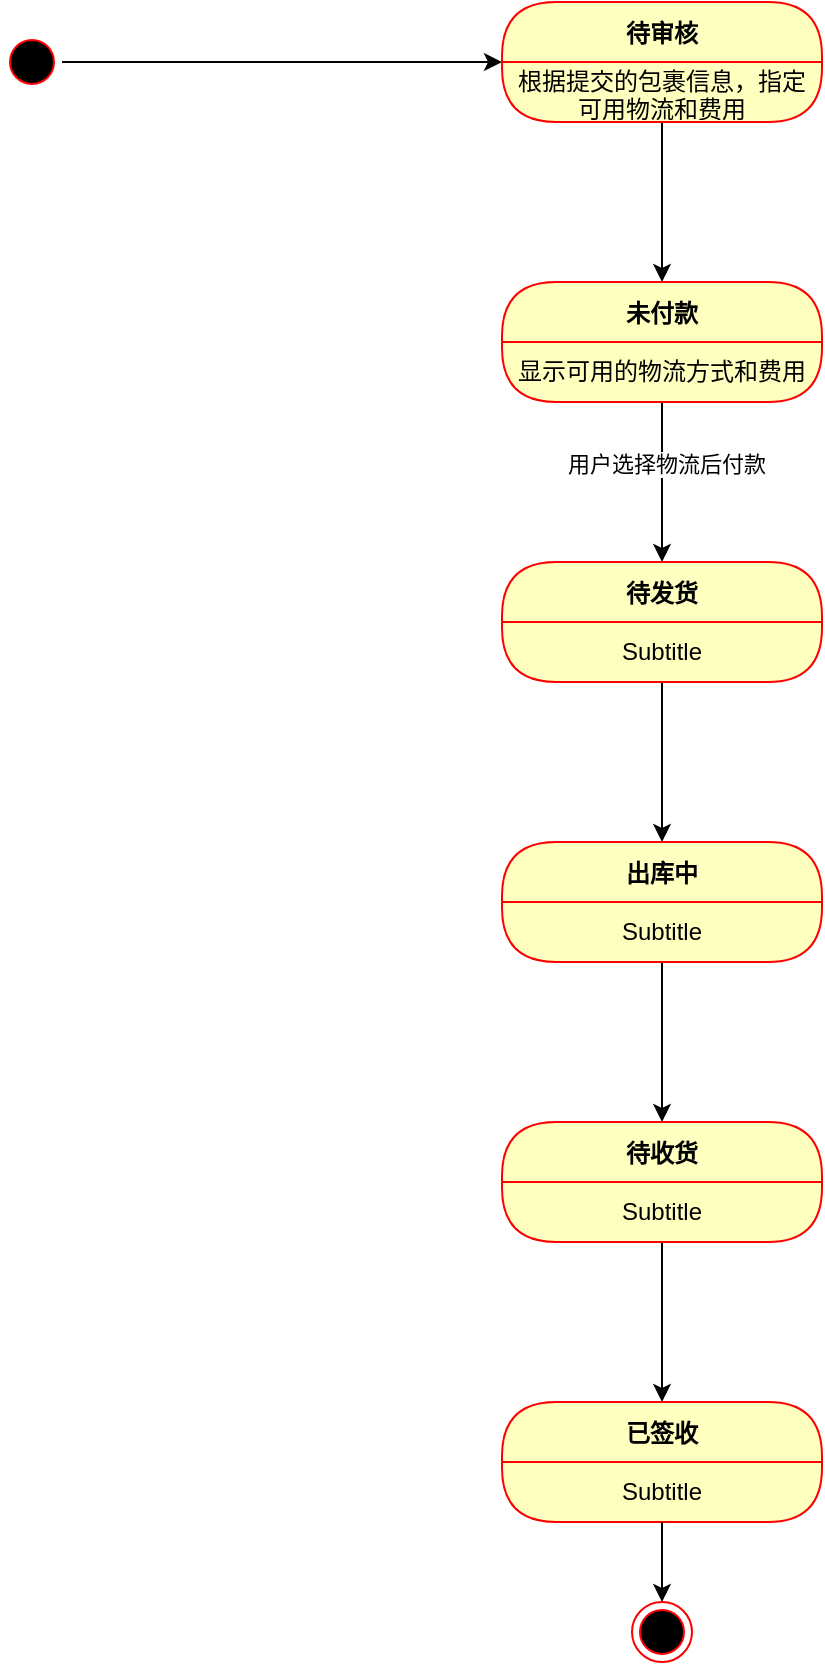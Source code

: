 <mxfile version="21.7.4" type="github">
  <diagram name="Page-1" id="58cdce13-f638-feb5-8d6f-7d28b1aa9fa0">
    <mxGraphModel dx="1434" dy="790" grid="1" gridSize="10" guides="1" tooltips="1" connect="1" arrows="1" fold="1" page="1" pageScale="1" pageWidth="1100" pageHeight="850" background="none" math="0" shadow="0">
      <root>
        <mxCell id="0" />
        <mxCell id="1" parent="0" />
        <mxCell id="nfWQo3VLu1qtxM0jTSUi-68" style="rounded=0;orthogonalLoop=1;jettySize=auto;html=1;exitX=1;exitY=0.5;exitDx=0;exitDy=0;entryX=0;entryY=0;entryDx=0;entryDy=0;" parent="1" source="nfWQo3VLu1qtxM0jTSUi-16" edge="1">
          <mxGeometry relative="1" as="geometry">
            <mxPoint x="390" y="190" as="targetPoint" />
          </mxGeometry>
        </mxCell>
        <mxCell id="nfWQo3VLu1qtxM0jTSUi-16" value="" style="ellipse;html=1;shape=startState;fillColor=#000000;strokeColor=#ff0000;" parent="1" vertex="1">
          <mxGeometry x="140" y="175" width="30" height="30" as="geometry" />
        </mxCell>
        <mxCell id="nfWQo3VLu1qtxM0jTSUi-42" value="" style="edgeStyle=orthogonalEdgeStyle;rounded=0;orthogonalLoop=1;jettySize=auto;html=1;" parent="1" source="nfWQo3VLu1qtxM0jTSUi-32" target="nfWQo3VLu1qtxM0jTSUi-39" edge="1">
          <mxGeometry relative="1" as="geometry" />
        </mxCell>
        <mxCell id="nfWQo3VLu1qtxM0jTSUi-32" value="待审核" style="swimlane;fontStyle=1;align=center;verticalAlign=middle;childLayout=stackLayout;horizontal=1;startSize=30;horizontalStack=0;resizeParent=0;resizeLast=1;container=0;fontColor=#000000;collapsible=0;rounded=1;arcSize=30;strokeColor=#ff0000;fillColor=#ffffc0;swimlaneFillColor=#ffffc0;dropTarget=0;" parent="1" vertex="1">
          <mxGeometry x="390" y="160" width="160" height="60" as="geometry" />
        </mxCell>
        <mxCell id="nfWQo3VLu1qtxM0jTSUi-35" value="根据提交的包裹信息，指定可用物流和费用" style="text;html=1;strokeColor=none;fillColor=none;align=center;verticalAlign=middle;spacingLeft=4;spacingRight=4;whiteSpace=wrap;overflow=hidden;rotatable=0;fontColor=#000000;" parent="nfWQo3VLu1qtxM0jTSUi-32" vertex="1">
          <mxGeometry y="30" width="160" height="30" as="geometry" />
        </mxCell>
        <mxCell id="nfWQo3VLu1qtxM0jTSUi-46" value="" style="edgeStyle=orthogonalEdgeStyle;rounded=0;orthogonalLoop=1;jettySize=auto;html=1;" parent="1" source="nfWQo3VLu1qtxM0jTSUi-39" target="nfWQo3VLu1qtxM0jTSUi-43" edge="1">
          <mxGeometry relative="1" as="geometry" />
        </mxCell>
        <mxCell id="6W_15bbC8wswJoI5Mc9y-1" value="用户选择物流后付款" style="edgeLabel;html=1;align=center;verticalAlign=middle;resizable=0;points=[];" vertex="1" connectable="0" parent="nfWQo3VLu1qtxM0jTSUi-46">
          <mxGeometry x="-0.225" y="2" relative="1" as="geometry">
            <mxPoint as="offset" />
          </mxGeometry>
        </mxCell>
        <mxCell id="nfWQo3VLu1qtxM0jTSUi-39" value="未付款" style="swimlane;fontStyle=1;align=center;verticalAlign=middle;childLayout=stackLayout;horizontal=1;startSize=30;horizontalStack=0;resizeParent=0;resizeLast=1;container=0;fontColor=#000000;collapsible=0;rounded=1;arcSize=30;strokeColor=#ff0000;fillColor=#ffffc0;swimlaneFillColor=#ffffc0;dropTarget=0;" parent="1" vertex="1">
          <mxGeometry x="390" y="300" width="160" height="60" as="geometry" />
        </mxCell>
        <mxCell id="nfWQo3VLu1qtxM0jTSUi-40" value="显示可用的物流方式和费用" style="text;html=1;strokeColor=none;fillColor=none;align=center;verticalAlign=middle;spacingLeft=4;spacingRight=4;whiteSpace=wrap;overflow=hidden;rotatable=0;fontColor=#000000;" parent="nfWQo3VLu1qtxM0jTSUi-39" vertex="1">
          <mxGeometry y="30" width="160" height="30" as="geometry" />
        </mxCell>
        <mxCell id="nfWQo3VLu1qtxM0jTSUi-41" value="Subtitle" style="text;html=1;strokeColor=none;fillColor=none;align=center;verticalAlign=middle;spacingLeft=4;spacingRight=4;whiteSpace=wrap;overflow=hidden;rotatable=0;fontColor=#000000;" parent="nfWQo3VLu1qtxM0jTSUi-39" vertex="1">
          <mxGeometry y="60" width="160" as="geometry" />
        </mxCell>
        <mxCell id="nfWQo3VLu1qtxM0jTSUi-50" value="" style="edgeStyle=orthogonalEdgeStyle;rounded=0;orthogonalLoop=1;jettySize=auto;html=1;" parent="1" source="nfWQo3VLu1qtxM0jTSUi-43" target="nfWQo3VLu1qtxM0jTSUi-47" edge="1">
          <mxGeometry relative="1" as="geometry" />
        </mxCell>
        <mxCell id="nfWQo3VLu1qtxM0jTSUi-43" value="待发货" style="swimlane;fontStyle=1;align=center;verticalAlign=middle;childLayout=stackLayout;horizontal=1;startSize=30;horizontalStack=0;resizeParent=0;resizeLast=1;container=0;fontColor=#000000;collapsible=0;rounded=1;arcSize=30;strokeColor=#ff0000;fillColor=#ffffc0;swimlaneFillColor=#ffffc0;dropTarget=0;" parent="1" vertex="1">
          <mxGeometry x="390" y="440" width="160" height="60" as="geometry" />
        </mxCell>
        <mxCell id="nfWQo3VLu1qtxM0jTSUi-44" value="Subtitle" style="text;html=1;strokeColor=none;fillColor=none;align=center;verticalAlign=middle;spacingLeft=4;spacingRight=4;whiteSpace=wrap;overflow=hidden;rotatable=0;fontColor=#000000;" parent="nfWQo3VLu1qtxM0jTSUi-43" vertex="1">
          <mxGeometry y="30" width="160" height="30" as="geometry" />
        </mxCell>
        <mxCell id="nfWQo3VLu1qtxM0jTSUi-45" value="Subtitle" style="text;html=1;strokeColor=none;fillColor=none;align=center;verticalAlign=middle;spacingLeft=4;spacingRight=4;whiteSpace=wrap;overflow=hidden;rotatable=0;fontColor=#000000;" parent="nfWQo3VLu1qtxM0jTSUi-43" vertex="1">
          <mxGeometry y="60" width="160" as="geometry" />
        </mxCell>
        <mxCell id="nfWQo3VLu1qtxM0jTSUi-54" value="" style="edgeStyle=orthogonalEdgeStyle;rounded=0;orthogonalLoop=1;jettySize=auto;html=1;" parent="1" source="nfWQo3VLu1qtxM0jTSUi-47" target="nfWQo3VLu1qtxM0jTSUi-51" edge="1">
          <mxGeometry relative="1" as="geometry" />
        </mxCell>
        <mxCell id="nfWQo3VLu1qtxM0jTSUi-47" value="出库中" style="swimlane;fontStyle=1;align=center;verticalAlign=middle;childLayout=stackLayout;horizontal=1;startSize=30;horizontalStack=0;resizeParent=0;resizeLast=1;container=0;fontColor=#000000;collapsible=0;rounded=1;arcSize=30;strokeColor=#ff0000;fillColor=#ffffc0;swimlaneFillColor=#ffffc0;dropTarget=0;" parent="1" vertex="1">
          <mxGeometry x="390" y="580" width="160" height="60" as="geometry" />
        </mxCell>
        <mxCell id="nfWQo3VLu1qtxM0jTSUi-48" value="Subtitle" style="text;html=1;strokeColor=none;fillColor=none;align=center;verticalAlign=middle;spacingLeft=4;spacingRight=4;whiteSpace=wrap;overflow=hidden;rotatable=0;fontColor=#000000;" parent="nfWQo3VLu1qtxM0jTSUi-47" vertex="1">
          <mxGeometry y="30" width="160" height="30" as="geometry" />
        </mxCell>
        <mxCell id="nfWQo3VLu1qtxM0jTSUi-49" value="Subtitle" style="text;html=1;strokeColor=none;fillColor=none;align=center;verticalAlign=middle;spacingLeft=4;spacingRight=4;whiteSpace=wrap;overflow=hidden;rotatable=0;fontColor=#000000;" parent="nfWQo3VLu1qtxM0jTSUi-47" vertex="1">
          <mxGeometry y="60" width="160" as="geometry" />
        </mxCell>
        <mxCell id="nfWQo3VLu1qtxM0jTSUi-65" value="" style="edgeStyle=orthogonalEdgeStyle;rounded=0;orthogonalLoop=1;jettySize=auto;html=1;" parent="1" source="nfWQo3VLu1qtxM0jTSUi-51" target="nfWQo3VLu1qtxM0jTSUi-62" edge="1">
          <mxGeometry relative="1" as="geometry" />
        </mxCell>
        <mxCell id="nfWQo3VLu1qtxM0jTSUi-51" value="待收货" style="swimlane;fontStyle=1;align=center;verticalAlign=middle;childLayout=stackLayout;horizontal=1;startSize=30;horizontalStack=0;resizeParent=0;resizeLast=1;container=0;fontColor=#000000;collapsible=0;rounded=1;arcSize=30;strokeColor=#ff0000;fillColor=#ffffc0;swimlaneFillColor=#ffffc0;dropTarget=0;" parent="1" vertex="1">
          <mxGeometry x="390" y="720" width="160" height="60" as="geometry" />
        </mxCell>
        <mxCell id="nfWQo3VLu1qtxM0jTSUi-52" value="Subtitle" style="text;html=1;strokeColor=none;fillColor=none;align=center;verticalAlign=middle;spacingLeft=4;spacingRight=4;whiteSpace=wrap;overflow=hidden;rotatable=0;fontColor=#000000;" parent="nfWQo3VLu1qtxM0jTSUi-51" vertex="1">
          <mxGeometry y="30" width="160" height="30" as="geometry" />
        </mxCell>
        <mxCell id="nfWQo3VLu1qtxM0jTSUi-53" value="Subtitle" style="text;html=1;strokeColor=none;fillColor=none;align=center;verticalAlign=middle;spacingLeft=4;spacingRight=4;whiteSpace=wrap;overflow=hidden;rotatable=0;fontColor=#000000;" parent="nfWQo3VLu1qtxM0jTSUi-51" vertex="1">
          <mxGeometry y="60" width="160" as="geometry" />
        </mxCell>
        <mxCell id="nfWQo3VLu1qtxM0jTSUi-62" value="已签收" style="swimlane;fontStyle=1;align=center;verticalAlign=middle;childLayout=stackLayout;horizontal=1;startSize=30;horizontalStack=0;resizeParent=0;resizeLast=1;container=0;fontColor=#000000;collapsible=0;rounded=1;arcSize=30;strokeColor=#ff0000;fillColor=#ffffc0;swimlaneFillColor=#ffffc0;dropTarget=0;" parent="1" vertex="1">
          <mxGeometry x="390" y="860" width="160" height="60" as="geometry" />
        </mxCell>
        <mxCell id="nfWQo3VLu1qtxM0jTSUi-63" value="Subtitle" style="text;html=1;strokeColor=none;fillColor=none;align=center;verticalAlign=middle;spacingLeft=4;spacingRight=4;whiteSpace=wrap;overflow=hidden;rotatable=0;fontColor=#000000;" parent="nfWQo3VLu1qtxM0jTSUi-62" vertex="1">
          <mxGeometry y="30" width="160" height="30" as="geometry" />
        </mxCell>
        <mxCell id="nfWQo3VLu1qtxM0jTSUi-64" value="Subtitle" style="text;html=1;strokeColor=none;fillColor=none;align=center;verticalAlign=middle;spacingLeft=4;spacingRight=4;whiteSpace=wrap;overflow=hidden;rotatable=0;fontColor=#000000;" parent="nfWQo3VLu1qtxM0jTSUi-62" vertex="1">
          <mxGeometry y="60" width="160" as="geometry" />
        </mxCell>
        <mxCell id="nfWQo3VLu1qtxM0jTSUi-66" value="" style="ellipse;html=1;shape=endState;fillColor=#000000;strokeColor=#ff0000;" parent="1" vertex="1">
          <mxGeometry x="455" y="960" width="30" height="30" as="geometry" />
        </mxCell>
        <mxCell id="nfWQo3VLu1qtxM0jTSUi-67" style="edgeStyle=orthogonalEdgeStyle;rounded=0;orthogonalLoop=1;jettySize=auto;html=1;exitX=0.5;exitY=1;exitDx=0;exitDy=0;entryX=0.5;entryY=0;entryDx=0;entryDy=0;" parent="1" source="nfWQo3VLu1qtxM0jTSUi-63" target="nfWQo3VLu1qtxM0jTSUi-66" edge="1">
          <mxGeometry relative="1" as="geometry" />
        </mxCell>
      </root>
    </mxGraphModel>
  </diagram>
</mxfile>

